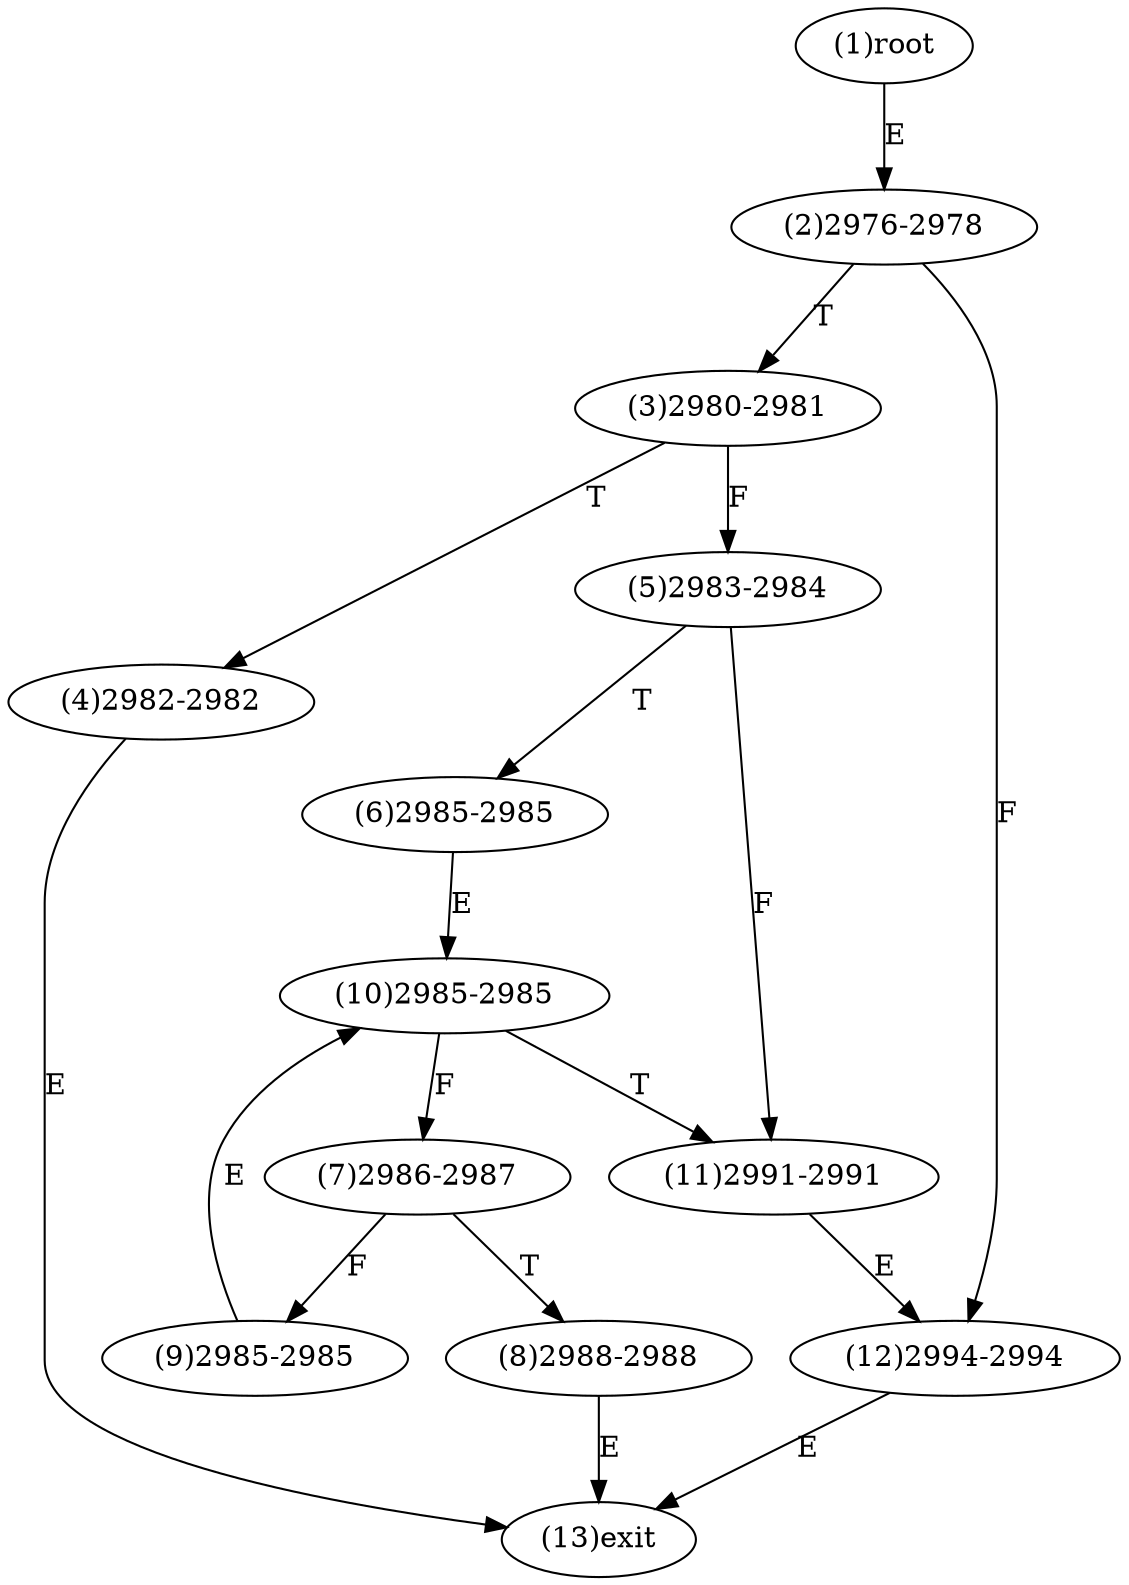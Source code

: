 digraph "" { 
1[ label="(1)root"];
2[ label="(2)2976-2978"];
3[ label="(3)2980-2981"];
4[ label="(4)2982-2982"];
5[ label="(5)2983-2984"];
6[ label="(6)2985-2985"];
7[ label="(7)2986-2987"];
8[ label="(8)2988-2988"];
9[ label="(9)2985-2985"];
10[ label="(10)2985-2985"];
11[ label="(11)2991-2991"];
12[ label="(12)2994-2994"];
13[ label="(13)exit"];
1->2[ label="E"];
2->12[ label="F"];
2->3[ label="T"];
3->5[ label="F"];
3->4[ label="T"];
4->13[ label="E"];
5->11[ label="F"];
5->6[ label="T"];
6->10[ label="E"];
7->9[ label="F"];
7->8[ label="T"];
8->13[ label="E"];
9->10[ label="E"];
10->7[ label="F"];
10->11[ label="T"];
11->12[ label="E"];
12->13[ label="E"];
}